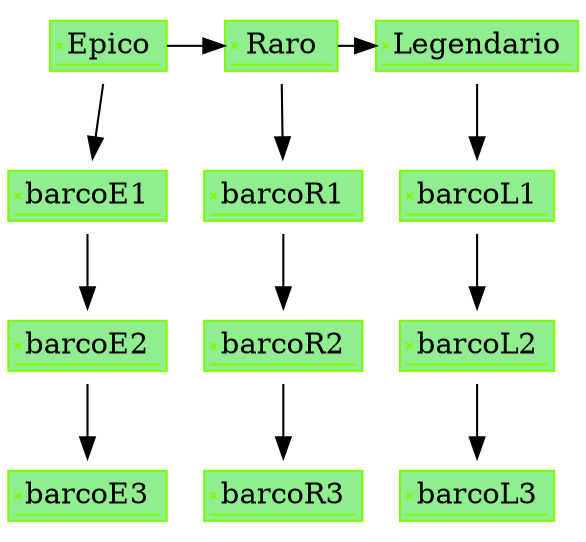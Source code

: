 digraph G {
node [shape=signature, style=filled, color=lawngreen, fillcolor=lightgreen];
//agregar nodos
Epico[label="Epico"];
barcoE1[label="barcoE1"];
barcoE2[label="barcoE2"];
barcoE3[label="barcoE3"];
Raro[label="Raro"];
barcoR1[label="barcoR1"];
barcoR2[label="barcoR2"];
barcoR3[label="barcoR3"];
Legendario[label="Legendario"];
barcoL1[label="barcoL1"];
barcoL2[label="barcoL2"];
barcoL3[label="barcoL3"];
{rank=same;
Epico->Raro->Legendario}
Epico->barcoE1->barcoE2->barcoE3 Raro->barcoR1->barcoR2->barcoR3 Legendario->barcoL1->barcoL2->barcoL3 }

